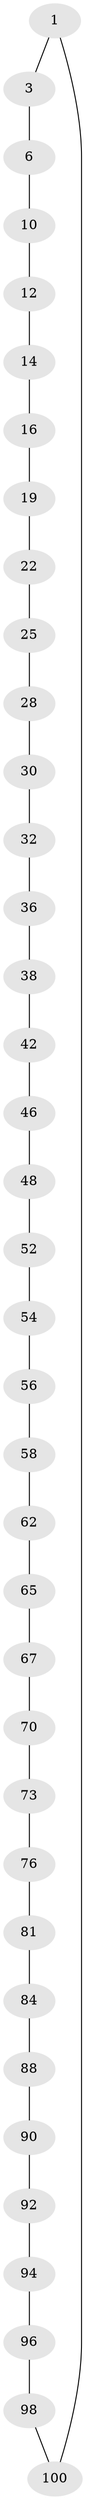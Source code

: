 // original degree distribution, {2: 1.0}
// Generated by graph-tools (version 1.1) at 2025/20/03/04/25 18:20:03]
// undirected, 37 vertices, 37 edges
graph export_dot {
graph [start="1"]
  node [color=gray90,style=filled];
  1 [super="+2"];
  3 [super="+4"];
  6 [super="+7"];
  10 [super="+11"];
  12 [super="+13"];
  14 [super="+15"];
  16 [super="+17"];
  19 [super="+20"];
  22 [super="+23"];
  25 [super="+26"];
  28 [super="+29"];
  30 [super="+31"];
  32 [super="+33"];
  36 [super="+37"];
  38 [super="+39"];
  42 [super="+43"];
  46 [super="+47"];
  48 [super="+49"];
  52 [super="+53"];
  54 [super="+55"];
  56 [super="+57"];
  58 [super="+59"];
  62 [super="+63"];
  65 [super="+66"];
  67 [super="+68"];
  70 [super="+71"];
  73 [super="+74"];
  76 [super="+77"];
  81 [super="+82"];
  84 [super="+85"];
  88 [super="+89"];
  90 [super="+91"];
  92 [super="+93"];
  94 [super="+95"];
  96 [super="+97"];
  98 [super="+99"];
  100 [super="+101"];
  1 -- 100;
  1 -- 3;
  3 -- 6;
  6 -- 10;
  10 -- 12;
  12 -- 14;
  14 -- 16;
  16 -- 19;
  19 -- 22;
  22 -- 25;
  25 -- 28;
  28 -- 30;
  30 -- 32;
  32 -- 36;
  36 -- 38;
  38 -- 42;
  42 -- 46;
  46 -- 48;
  48 -- 52;
  52 -- 54;
  54 -- 56;
  56 -- 58;
  58 -- 62;
  62 -- 65;
  65 -- 67;
  67 -- 70;
  70 -- 73;
  73 -- 76;
  76 -- 81;
  81 -- 84;
  84 -- 88;
  88 -- 90;
  90 -- 92;
  92 -- 94;
  94 -- 96;
  96 -- 98;
  98 -- 100;
}
